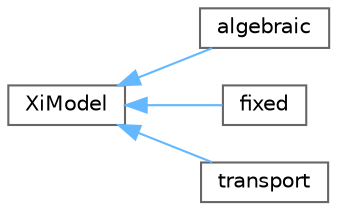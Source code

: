 digraph "Graphical Class Hierarchy"
{
 // LATEX_PDF_SIZE
  bgcolor="transparent";
  edge [fontname=Helvetica,fontsize=10,labelfontname=Helvetica,labelfontsize=10];
  node [fontname=Helvetica,fontsize=10,shape=box,height=0.2,width=0.4];
  rankdir="LR";
  Node0 [id="Node000000",label="XiModel",height=0.2,width=0.4,color="grey40", fillcolor="white", style="filled",URL="$classFoam_1_1XiModel.html",tooltip="Base-class for all Xi models used by the b-Xi combustion model. See Technical Report SH/RE/01R for de..."];
  Node0 -> Node1 [id="edge5726_Node000000_Node000001",dir="back",color="steelblue1",style="solid",tooltip=" "];
  Node1 [id="Node000001",label="algebraic",height=0.2,width=0.4,color="grey40", fillcolor="white", style="filled",URL="$classFoam_1_1XiModels_1_1algebraic.html",tooltip="Simple algebraic model for Xi based on Gulders correlation with a linear correction function to give ..."];
  Node0 -> Node2 [id="edge5727_Node000000_Node000002",dir="back",color="steelblue1",style="solid",tooltip=" "];
  Node2 [id="Node000002",label="fixed",height=0.2,width=0.4,color="grey40", fillcolor="white", style="filled",URL="$classFoam_1_1XiModels_1_1fixed.html",tooltip="Fixed value model for Xi. See XiModel.H for more details on flame wrinkling modelling."];
  Node0 -> Node3 [id="edge5728_Node000000_Node000003",dir="back",color="steelblue1",style="solid",tooltip=" "];
  Node3 [id="Node000003",label="transport",height=0.2,width=0.4,color="grey40", fillcolor="white", style="filled",URL="$classFoam_1_1XiModels_1_1transport.html",tooltip="Simple transport model for Xi based on Gulders correlation with a linear correction function to give ..."];
}
